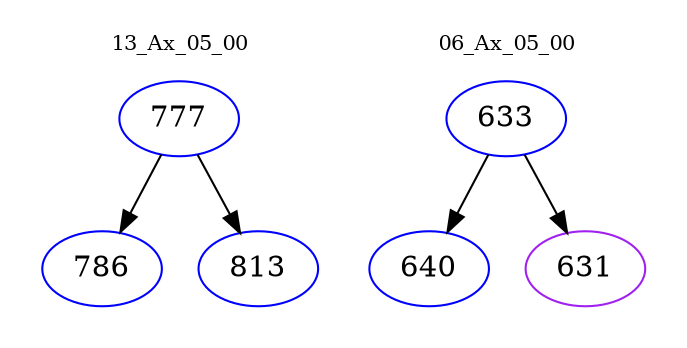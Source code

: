 digraph{
subgraph cluster_0 {
color = white
label = "13_Ax_05_00";
fontsize=10;
T0_777 [label="777", color="blue"]
T0_777 -> T0_786 [color="black"]
T0_786 [label="786", color="blue"]
T0_777 -> T0_813 [color="black"]
T0_813 [label="813", color="blue"]
}
subgraph cluster_1 {
color = white
label = "06_Ax_05_00";
fontsize=10;
T1_633 [label="633", color="blue"]
T1_633 -> T1_640 [color="black"]
T1_640 [label="640", color="blue"]
T1_633 -> T1_631 [color="black"]
T1_631 [label="631", color="purple"]
}
}
